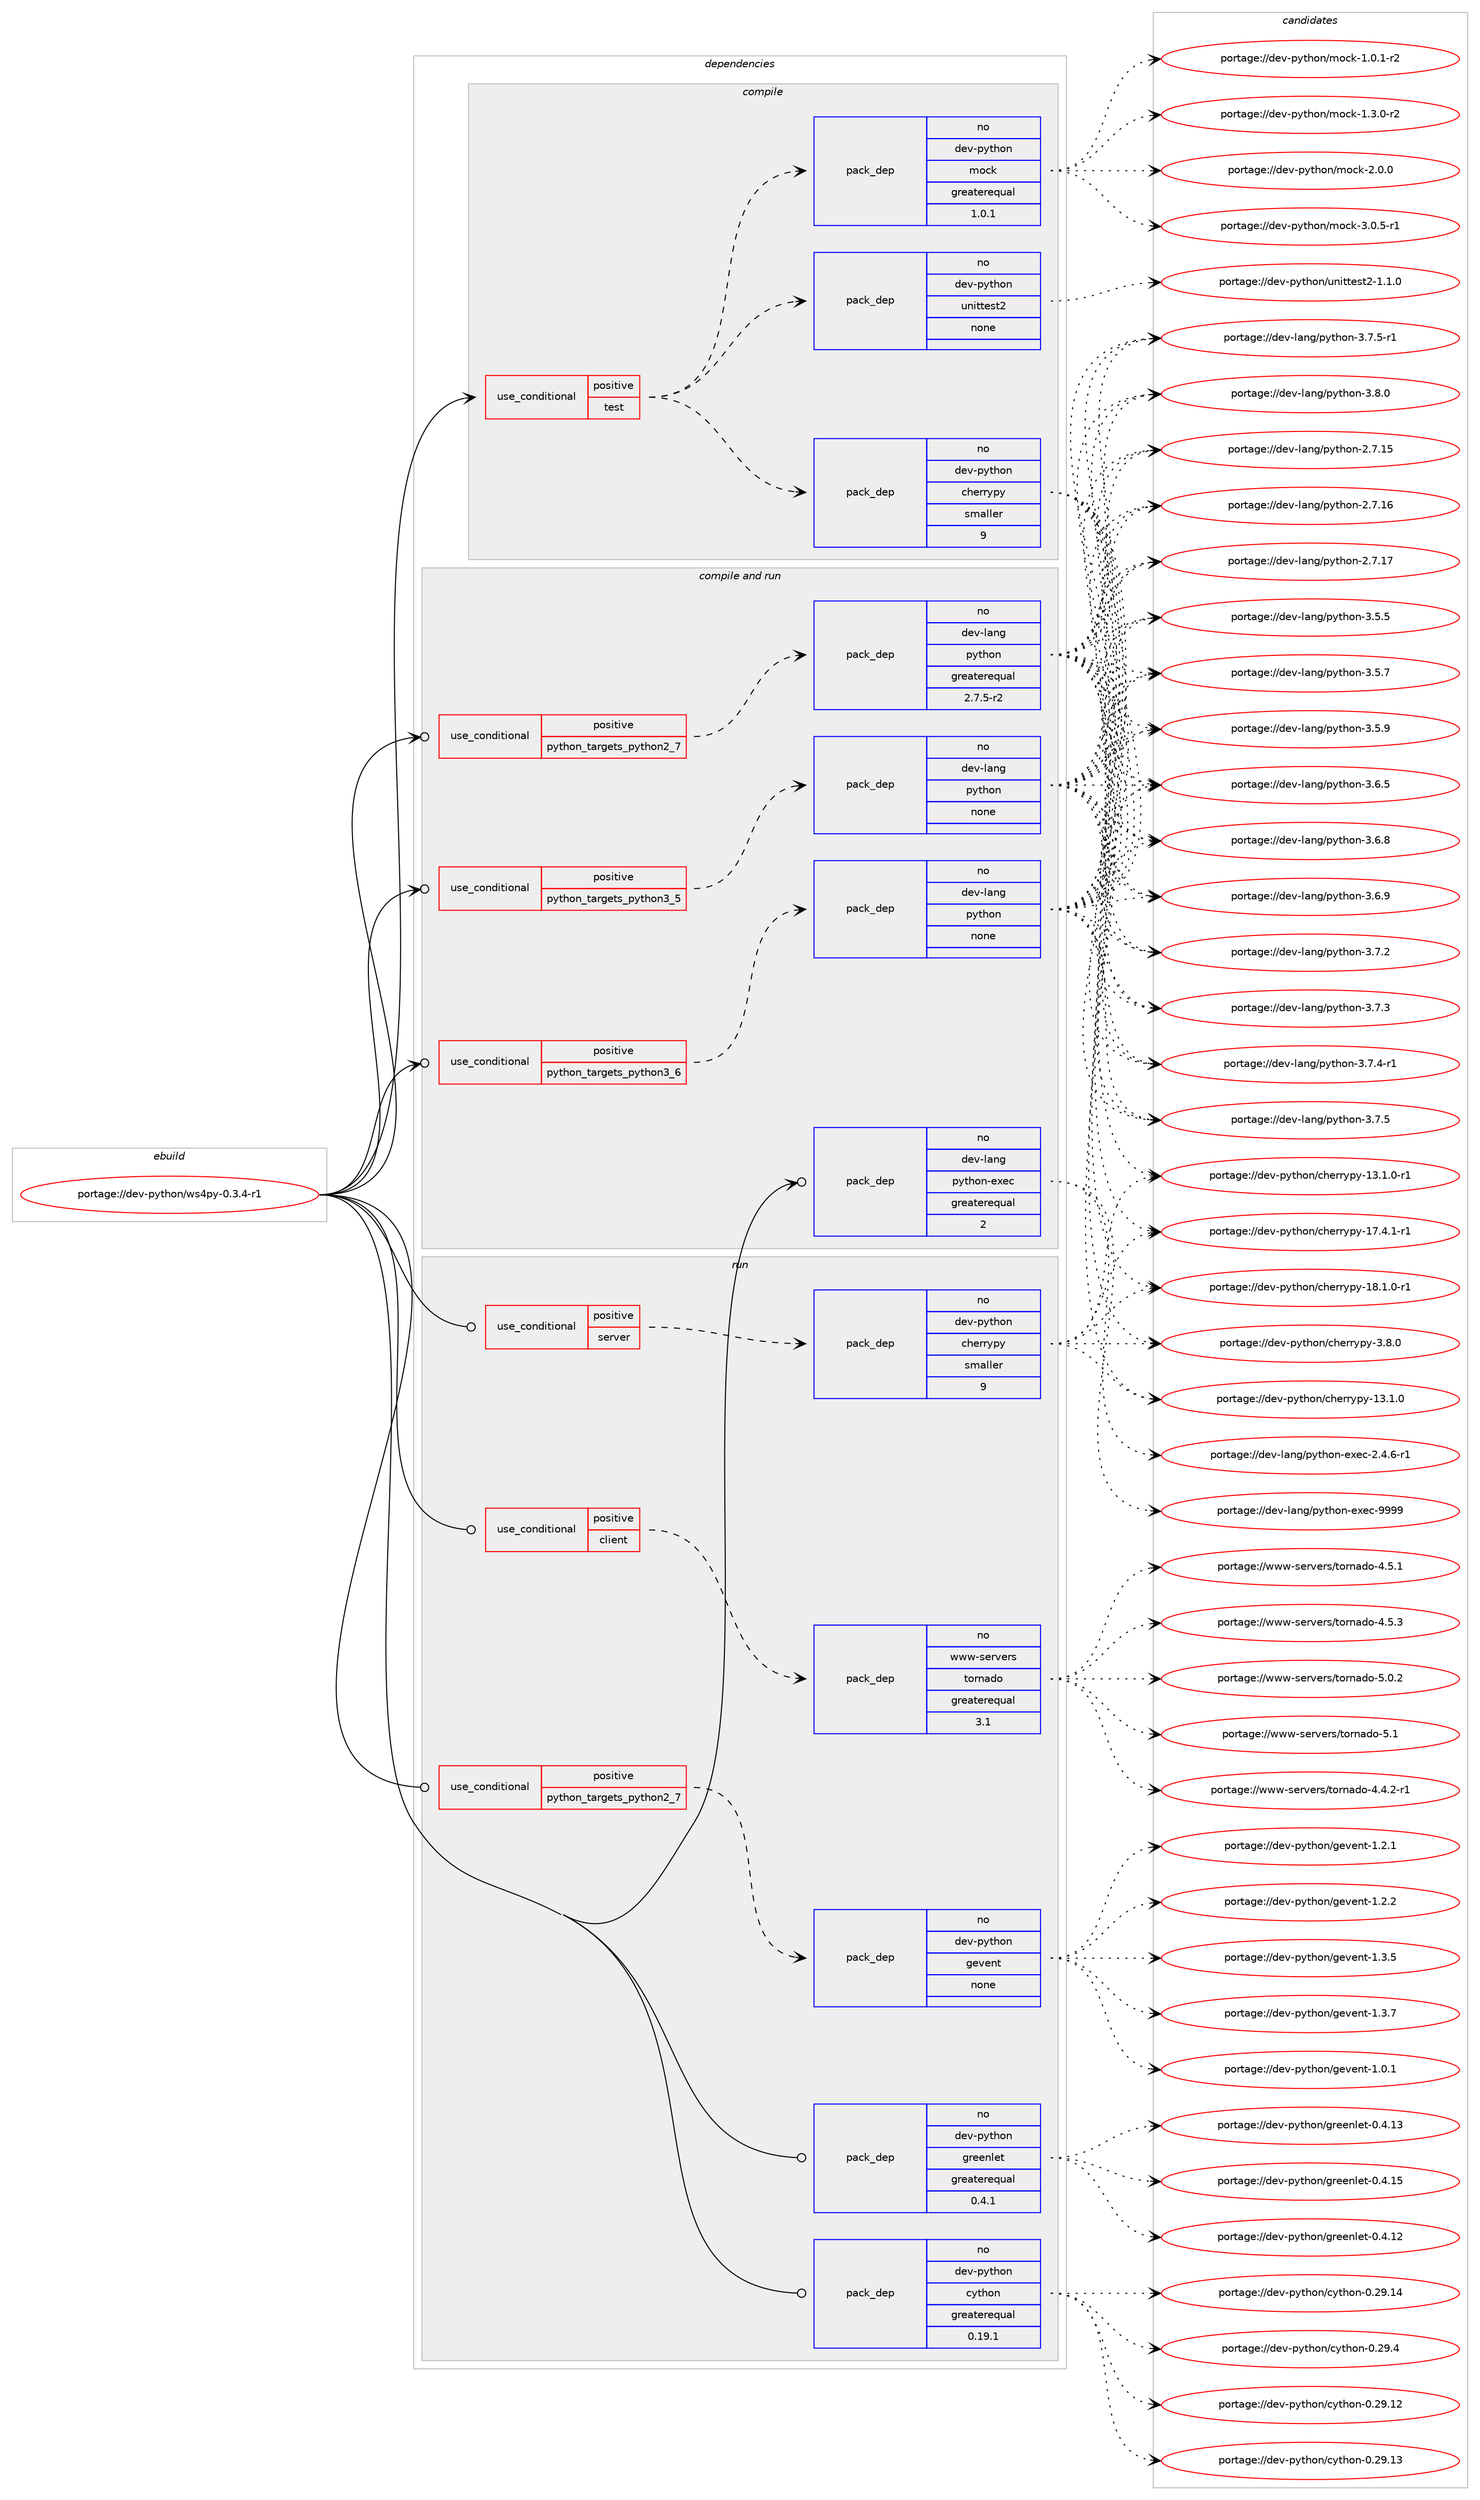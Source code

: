 digraph prolog {

# *************
# Graph options
# *************

newrank=true;
concentrate=true;
compound=true;
graph [rankdir=LR,fontname=Helvetica,fontsize=10,ranksep=1.5];#, ranksep=2.5, nodesep=0.2];
edge  [arrowhead=vee];
node  [fontname=Helvetica,fontsize=10];

# **********
# The ebuild
# **********

subgraph cluster_leftcol {
color=gray;
rank=same;
label=<<i>ebuild</i>>;
id [label="portage://dev-python/ws4py-0.3.4-r1", color=red, width=4, href="../dev-python/ws4py-0.3.4-r1.svg"];
}

# ****************
# The dependencies
# ****************

subgraph cluster_midcol {
color=gray;
label=<<i>dependencies</i>>;
subgraph cluster_compile {
fillcolor="#eeeeee";
style=filled;
label=<<i>compile</i>>;
subgraph cond40843 {
dependency179170 [label=<<TABLE BORDER="0" CELLBORDER="1" CELLSPACING="0" CELLPADDING="4"><TR><TD ROWSPAN="3" CELLPADDING="10">use_conditional</TD></TR><TR><TD>positive</TD></TR><TR><TD>test</TD></TR></TABLE>>, shape=none, color=red];
subgraph pack134916 {
dependency179171 [label=<<TABLE BORDER="0" CELLBORDER="1" CELLSPACING="0" CELLPADDING="4" WIDTH="220"><TR><TD ROWSPAN="6" CELLPADDING="30">pack_dep</TD></TR><TR><TD WIDTH="110">no</TD></TR><TR><TD>dev-python</TD></TR><TR><TD>cherrypy</TD></TR><TR><TD>smaller</TD></TR><TR><TD>9</TD></TR></TABLE>>, shape=none, color=blue];
}
dependency179170:e -> dependency179171:w [weight=20,style="dashed",arrowhead="vee"];
subgraph pack134917 {
dependency179172 [label=<<TABLE BORDER="0" CELLBORDER="1" CELLSPACING="0" CELLPADDING="4" WIDTH="220"><TR><TD ROWSPAN="6" CELLPADDING="30">pack_dep</TD></TR><TR><TD WIDTH="110">no</TD></TR><TR><TD>dev-python</TD></TR><TR><TD>unittest2</TD></TR><TR><TD>none</TD></TR><TR><TD></TD></TR></TABLE>>, shape=none, color=blue];
}
dependency179170:e -> dependency179172:w [weight=20,style="dashed",arrowhead="vee"];
subgraph pack134918 {
dependency179173 [label=<<TABLE BORDER="0" CELLBORDER="1" CELLSPACING="0" CELLPADDING="4" WIDTH="220"><TR><TD ROWSPAN="6" CELLPADDING="30">pack_dep</TD></TR><TR><TD WIDTH="110">no</TD></TR><TR><TD>dev-python</TD></TR><TR><TD>mock</TD></TR><TR><TD>greaterequal</TD></TR><TR><TD>1.0.1</TD></TR></TABLE>>, shape=none, color=blue];
}
dependency179170:e -> dependency179173:w [weight=20,style="dashed",arrowhead="vee"];
}
id:e -> dependency179170:w [weight=20,style="solid",arrowhead="vee"];
}
subgraph cluster_compileandrun {
fillcolor="#eeeeee";
style=filled;
label=<<i>compile and run</i>>;
subgraph cond40844 {
dependency179174 [label=<<TABLE BORDER="0" CELLBORDER="1" CELLSPACING="0" CELLPADDING="4"><TR><TD ROWSPAN="3" CELLPADDING="10">use_conditional</TD></TR><TR><TD>positive</TD></TR><TR><TD>python_targets_python2_7</TD></TR></TABLE>>, shape=none, color=red];
subgraph pack134919 {
dependency179175 [label=<<TABLE BORDER="0" CELLBORDER="1" CELLSPACING="0" CELLPADDING="4" WIDTH="220"><TR><TD ROWSPAN="6" CELLPADDING="30">pack_dep</TD></TR><TR><TD WIDTH="110">no</TD></TR><TR><TD>dev-lang</TD></TR><TR><TD>python</TD></TR><TR><TD>greaterequal</TD></TR><TR><TD>2.7.5-r2</TD></TR></TABLE>>, shape=none, color=blue];
}
dependency179174:e -> dependency179175:w [weight=20,style="dashed",arrowhead="vee"];
}
id:e -> dependency179174:w [weight=20,style="solid",arrowhead="odotvee"];
subgraph cond40845 {
dependency179176 [label=<<TABLE BORDER="0" CELLBORDER="1" CELLSPACING="0" CELLPADDING="4"><TR><TD ROWSPAN="3" CELLPADDING="10">use_conditional</TD></TR><TR><TD>positive</TD></TR><TR><TD>python_targets_python3_5</TD></TR></TABLE>>, shape=none, color=red];
subgraph pack134920 {
dependency179177 [label=<<TABLE BORDER="0" CELLBORDER="1" CELLSPACING="0" CELLPADDING="4" WIDTH="220"><TR><TD ROWSPAN="6" CELLPADDING="30">pack_dep</TD></TR><TR><TD WIDTH="110">no</TD></TR><TR><TD>dev-lang</TD></TR><TR><TD>python</TD></TR><TR><TD>none</TD></TR><TR><TD></TD></TR></TABLE>>, shape=none, color=blue];
}
dependency179176:e -> dependency179177:w [weight=20,style="dashed",arrowhead="vee"];
}
id:e -> dependency179176:w [weight=20,style="solid",arrowhead="odotvee"];
subgraph cond40846 {
dependency179178 [label=<<TABLE BORDER="0" CELLBORDER="1" CELLSPACING="0" CELLPADDING="4"><TR><TD ROWSPAN="3" CELLPADDING="10">use_conditional</TD></TR><TR><TD>positive</TD></TR><TR><TD>python_targets_python3_6</TD></TR></TABLE>>, shape=none, color=red];
subgraph pack134921 {
dependency179179 [label=<<TABLE BORDER="0" CELLBORDER="1" CELLSPACING="0" CELLPADDING="4" WIDTH="220"><TR><TD ROWSPAN="6" CELLPADDING="30">pack_dep</TD></TR><TR><TD WIDTH="110">no</TD></TR><TR><TD>dev-lang</TD></TR><TR><TD>python</TD></TR><TR><TD>none</TD></TR><TR><TD></TD></TR></TABLE>>, shape=none, color=blue];
}
dependency179178:e -> dependency179179:w [weight=20,style="dashed",arrowhead="vee"];
}
id:e -> dependency179178:w [weight=20,style="solid",arrowhead="odotvee"];
subgraph pack134922 {
dependency179180 [label=<<TABLE BORDER="0" CELLBORDER="1" CELLSPACING="0" CELLPADDING="4" WIDTH="220"><TR><TD ROWSPAN="6" CELLPADDING="30">pack_dep</TD></TR><TR><TD WIDTH="110">no</TD></TR><TR><TD>dev-lang</TD></TR><TR><TD>python-exec</TD></TR><TR><TD>greaterequal</TD></TR><TR><TD>2</TD></TR></TABLE>>, shape=none, color=blue];
}
id:e -> dependency179180:w [weight=20,style="solid",arrowhead="odotvee"];
}
subgraph cluster_run {
fillcolor="#eeeeee";
style=filled;
label=<<i>run</i>>;
subgraph cond40847 {
dependency179181 [label=<<TABLE BORDER="0" CELLBORDER="1" CELLSPACING="0" CELLPADDING="4"><TR><TD ROWSPAN="3" CELLPADDING="10">use_conditional</TD></TR><TR><TD>positive</TD></TR><TR><TD>client</TD></TR></TABLE>>, shape=none, color=red];
subgraph pack134923 {
dependency179182 [label=<<TABLE BORDER="0" CELLBORDER="1" CELLSPACING="0" CELLPADDING="4" WIDTH="220"><TR><TD ROWSPAN="6" CELLPADDING="30">pack_dep</TD></TR><TR><TD WIDTH="110">no</TD></TR><TR><TD>www-servers</TD></TR><TR><TD>tornado</TD></TR><TR><TD>greaterequal</TD></TR><TR><TD>3.1</TD></TR></TABLE>>, shape=none, color=blue];
}
dependency179181:e -> dependency179182:w [weight=20,style="dashed",arrowhead="vee"];
}
id:e -> dependency179181:w [weight=20,style="solid",arrowhead="odot"];
subgraph cond40848 {
dependency179183 [label=<<TABLE BORDER="0" CELLBORDER="1" CELLSPACING="0" CELLPADDING="4"><TR><TD ROWSPAN="3" CELLPADDING="10">use_conditional</TD></TR><TR><TD>positive</TD></TR><TR><TD>python_targets_python2_7</TD></TR></TABLE>>, shape=none, color=red];
subgraph pack134924 {
dependency179184 [label=<<TABLE BORDER="0" CELLBORDER="1" CELLSPACING="0" CELLPADDING="4" WIDTH="220"><TR><TD ROWSPAN="6" CELLPADDING="30">pack_dep</TD></TR><TR><TD WIDTH="110">no</TD></TR><TR><TD>dev-python</TD></TR><TR><TD>gevent</TD></TR><TR><TD>none</TD></TR><TR><TD></TD></TR></TABLE>>, shape=none, color=blue];
}
dependency179183:e -> dependency179184:w [weight=20,style="dashed",arrowhead="vee"];
}
id:e -> dependency179183:w [weight=20,style="solid",arrowhead="odot"];
subgraph cond40849 {
dependency179185 [label=<<TABLE BORDER="0" CELLBORDER="1" CELLSPACING="0" CELLPADDING="4"><TR><TD ROWSPAN="3" CELLPADDING="10">use_conditional</TD></TR><TR><TD>positive</TD></TR><TR><TD>server</TD></TR></TABLE>>, shape=none, color=red];
subgraph pack134925 {
dependency179186 [label=<<TABLE BORDER="0" CELLBORDER="1" CELLSPACING="0" CELLPADDING="4" WIDTH="220"><TR><TD ROWSPAN="6" CELLPADDING="30">pack_dep</TD></TR><TR><TD WIDTH="110">no</TD></TR><TR><TD>dev-python</TD></TR><TR><TD>cherrypy</TD></TR><TR><TD>smaller</TD></TR><TR><TD>9</TD></TR></TABLE>>, shape=none, color=blue];
}
dependency179185:e -> dependency179186:w [weight=20,style="dashed",arrowhead="vee"];
}
id:e -> dependency179185:w [weight=20,style="solid",arrowhead="odot"];
subgraph pack134926 {
dependency179187 [label=<<TABLE BORDER="0" CELLBORDER="1" CELLSPACING="0" CELLPADDING="4" WIDTH="220"><TR><TD ROWSPAN="6" CELLPADDING="30">pack_dep</TD></TR><TR><TD WIDTH="110">no</TD></TR><TR><TD>dev-python</TD></TR><TR><TD>cython</TD></TR><TR><TD>greaterequal</TD></TR><TR><TD>0.19.1</TD></TR></TABLE>>, shape=none, color=blue];
}
id:e -> dependency179187:w [weight=20,style="solid",arrowhead="odot"];
subgraph pack134927 {
dependency179188 [label=<<TABLE BORDER="0" CELLBORDER="1" CELLSPACING="0" CELLPADDING="4" WIDTH="220"><TR><TD ROWSPAN="6" CELLPADDING="30">pack_dep</TD></TR><TR><TD WIDTH="110">no</TD></TR><TR><TD>dev-python</TD></TR><TR><TD>greenlet</TD></TR><TR><TD>greaterequal</TD></TR><TR><TD>0.4.1</TD></TR></TABLE>>, shape=none, color=blue];
}
id:e -> dependency179188:w [weight=20,style="solid",arrowhead="odot"];
}
}

# **************
# The candidates
# **************

subgraph cluster_choices {
rank=same;
color=gray;
label=<<i>candidates</i>>;

subgraph choice134916 {
color=black;
nodesep=1;
choiceportage10010111845112121116104111110479910410111411412111212145495146494648 [label="portage://dev-python/cherrypy-13.1.0", color=red, width=4,href="../dev-python/cherrypy-13.1.0.svg"];
choiceportage100101118451121211161041111104799104101114114121112121454951464946484511449 [label="portage://dev-python/cherrypy-13.1.0-r1", color=red, width=4,href="../dev-python/cherrypy-13.1.0-r1.svg"];
choiceportage100101118451121211161041111104799104101114114121112121454955465246494511449 [label="portage://dev-python/cherrypy-17.4.1-r1", color=red, width=4,href="../dev-python/cherrypy-17.4.1-r1.svg"];
choiceportage100101118451121211161041111104799104101114114121112121454956464946484511449 [label="portage://dev-python/cherrypy-18.1.0-r1", color=red, width=4,href="../dev-python/cherrypy-18.1.0-r1.svg"];
choiceportage100101118451121211161041111104799104101114114121112121455146564648 [label="portage://dev-python/cherrypy-3.8.0", color=red, width=4,href="../dev-python/cherrypy-3.8.0.svg"];
dependency179171:e -> choiceportage10010111845112121116104111110479910410111411412111212145495146494648:w [style=dotted,weight="100"];
dependency179171:e -> choiceportage100101118451121211161041111104799104101114114121112121454951464946484511449:w [style=dotted,weight="100"];
dependency179171:e -> choiceportage100101118451121211161041111104799104101114114121112121454955465246494511449:w [style=dotted,weight="100"];
dependency179171:e -> choiceportage100101118451121211161041111104799104101114114121112121454956464946484511449:w [style=dotted,weight="100"];
dependency179171:e -> choiceportage100101118451121211161041111104799104101114114121112121455146564648:w [style=dotted,weight="100"];
}
subgraph choice134917 {
color=black;
nodesep=1;
choiceportage100101118451121211161041111104711711010511611610111511650454946494648 [label="portage://dev-python/unittest2-1.1.0", color=red, width=4,href="../dev-python/unittest2-1.1.0.svg"];
dependency179172:e -> choiceportage100101118451121211161041111104711711010511611610111511650454946494648:w [style=dotted,weight="100"];
}
subgraph choice134918 {
color=black;
nodesep=1;
choiceportage1001011184511212111610411111047109111991074549464846494511450 [label="portage://dev-python/mock-1.0.1-r2", color=red, width=4,href="../dev-python/mock-1.0.1-r2.svg"];
choiceportage1001011184511212111610411111047109111991074549465146484511450 [label="portage://dev-python/mock-1.3.0-r2", color=red, width=4,href="../dev-python/mock-1.3.0-r2.svg"];
choiceportage100101118451121211161041111104710911199107455046484648 [label="portage://dev-python/mock-2.0.0", color=red, width=4,href="../dev-python/mock-2.0.0.svg"];
choiceportage1001011184511212111610411111047109111991074551464846534511449 [label="portage://dev-python/mock-3.0.5-r1", color=red, width=4,href="../dev-python/mock-3.0.5-r1.svg"];
dependency179173:e -> choiceportage1001011184511212111610411111047109111991074549464846494511450:w [style=dotted,weight="100"];
dependency179173:e -> choiceportage1001011184511212111610411111047109111991074549465146484511450:w [style=dotted,weight="100"];
dependency179173:e -> choiceportage100101118451121211161041111104710911199107455046484648:w [style=dotted,weight="100"];
dependency179173:e -> choiceportage1001011184511212111610411111047109111991074551464846534511449:w [style=dotted,weight="100"];
}
subgraph choice134919 {
color=black;
nodesep=1;
choiceportage10010111845108971101034711212111610411111045504655464953 [label="portage://dev-lang/python-2.7.15", color=red, width=4,href="../dev-lang/python-2.7.15.svg"];
choiceportage10010111845108971101034711212111610411111045504655464954 [label="portage://dev-lang/python-2.7.16", color=red, width=4,href="../dev-lang/python-2.7.16.svg"];
choiceportage10010111845108971101034711212111610411111045504655464955 [label="portage://dev-lang/python-2.7.17", color=red, width=4,href="../dev-lang/python-2.7.17.svg"];
choiceportage100101118451089711010347112121116104111110455146534653 [label="portage://dev-lang/python-3.5.5", color=red, width=4,href="../dev-lang/python-3.5.5.svg"];
choiceportage100101118451089711010347112121116104111110455146534655 [label="portage://dev-lang/python-3.5.7", color=red, width=4,href="../dev-lang/python-3.5.7.svg"];
choiceportage100101118451089711010347112121116104111110455146534657 [label="portage://dev-lang/python-3.5.9", color=red, width=4,href="../dev-lang/python-3.5.9.svg"];
choiceportage100101118451089711010347112121116104111110455146544653 [label="portage://dev-lang/python-3.6.5", color=red, width=4,href="../dev-lang/python-3.6.5.svg"];
choiceportage100101118451089711010347112121116104111110455146544656 [label="portage://dev-lang/python-3.6.8", color=red, width=4,href="../dev-lang/python-3.6.8.svg"];
choiceportage100101118451089711010347112121116104111110455146544657 [label="portage://dev-lang/python-3.6.9", color=red, width=4,href="../dev-lang/python-3.6.9.svg"];
choiceportage100101118451089711010347112121116104111110455146554650 [label="portage://dev-lang/python-3.7.2", color=red, width=4,href="../dev-lang/python-3.7.2.svg"];
choiceportage100101118451089711010347112121116104111110455146554651 [label="portage://dev-lang/python-3.7.3", color=red, width=4,href="../dev-lang/python-3.7.3.svg"];
choiceportage1001011184510897110103471121211161041111104551465546524511449 [label="portage://dev-lang/python-3.7.4-r1", color=red, width=4,href="../dev-lang/python-3.7.4-r1.svg"];
choiceportage100101118451089711010347112121116104111110455146554653 [label="portage://dev-lang/python-3.7.5", color=red, width=4,href="../dev-lang/python-3.7.5.svg"];
choiceportage1001011184510897110103471121211161041111104551465546534511449 [label="portage://dev-lang/python-3.7.5-r1", color=red, width=4,href="../dev-lang/python-3.7.5-r1.svg"];
choiceportage100101118451089711010347112121116104111110455146564648 [label="portage://dev-lang/python-3.8.0", color=red, width=4,href="../dev-lang/python-3.8.0.svg"];
dependency179175:e -> choiceportage10010111845108971101034711212111610411111045504655464953:w [style=dotted,weight="100"];
dependency179175:e -> choiceportage10010111845108971101034711212111610411111045504655464954:w [style=dotted,weight="100"];
dependency179175:e -> choiceportage10010111845108971101034711212111610411111045504655464955:w [style=dotted,weight="100"];
dependency179175:e -> choiceportage100101118451089711010347112121116104111110455146534653:w [style=dotted,weight="100"];
dependency179175:e -> choiceportage100101118451089711010347112121116104111110455146534655:w [style=dotted,weight="100"];
dependency179175:e -> choiceportage100101118451089711010347112121116104111110455146534657:w [style=dotted,weight="100"];
dependency179175:e -> choiceportage100101118451089711010347112121116104111110455146544653:w [style=dotted,weight="100"];
dependency179175:e -> choiceportage100101118451089711010347112121116104111110455146544656:w [style=dotted,weight="100"];
dependency179175:e -> choiceportage100101118451089711010347112121116104111110455146544657:w [style=dotted,weight="100"];
dependency179175:e -> choiceportage100101118451089711010347112121116104111110455146554650:w [style=dotted,weight="100"];
dependency179175:e -> choiceportage100101118451089711010347112121116104111110455146554651:w [style=dotted,weight="100"];
dependency179175:e -> choiceportage1001011184510897110103471121211161041111104551465546524511449:w [style=dotted,weight="100"];
dependency179175:e -> choiceportage100101118451089711010347112121116104111110455146554653:w [style=dotted,weight="100"];
dependency179175:e -> choiceportage1001011184510897110103471121211161041111104551465546534511449:w [style=dotted,weight="100"];
dependency179175:e -> choiceportage100101118451089711010347112121116104111110455146564648:w [style=dotted,weight="100"];
}
subgraph choice134920 {
color=black;
nodesep=1;
choiceportage10010111845108971101034711212111610411111045504655464953 [label="portage://dev-lang/python-2.7.15", color=red, width=4,href="../dev-lang/python-2.7.15.svg"];
choiceportage10010111845108971101034711212111610411111045504655464954 [label="portage://dev-lang/python-2.7.16", color=red, width=4,href="../dev-lang/python-2.7.16.svg"];
choiceportage10010111845108971101034711212111610411111045504655464955 [label="portage://dev-lang/python-2.7.17", color=red, width=4,href="../dev-lang/python-2.7.17.svg"];
choiceportage100101118451089711010347112121116104111110455146534653 [label="portage://dev-lang/python-3.5.5", color=red, width=4,href="../dev-lang/python-3.5.5.svg"];
choiceportage100101118451089711010347112121116104111110455146534655 [label="portage://dev-lang/python-3.5.7", color=red, width=4,href="../dev-lang/python-3.5.7.svg"];
choiceportage100101118451089711010347112121116104111110455146534657 [label="portage://dev-lang/python-3.5.9", color=red, width=4,href="../dev-lang/python-3.5.9.svg"];
choiceportage100101118451089711010347112121116104111110455146544653 [label="portage://dev-lang/python-3.6.5", color=red, width=4,href="../dev-lang/python-3.6.5.svg"];
choiceportage100101118451089711010347112121116104111110455146544656 [label="portage://dev-lang/python-3.6.8", color=red, width=4,href="../dev-lang/python-3.6.8.svg"];
choiceportage100101118451089711010347112121116104111110455146544657 [label="portage://dev-lang/python-3.6.9", color=red, width=4,href="../dev-lang/python-3.6.9.svg"];
choiceportage100101118451089711010347112121116104111110455146554650 [label="portage://dev-lang/python-3.7.2", color=red, width=4,href="../dev-lang/python-3.7.2.svg"];
choiceportage100101118451089711010347112121116104111110455146554651 [label="portage://dev-lang/python-3.7.3", color=red, width=4,href="../dev-lang/python-3.7.3.svg"];
choiceportage1001011184510897110103471121211161041111104551465546524511449 [label="portage://dev-lang/python-3.7.4-r1", color=red, width=4,href="../dev-lang/python-3.7.4-r1.svg"];
choiceportage100101118451089711010347112121116104111110455146554653 [label="portage://dev-lang/python-3.7.5", color=red, width=4,href="../dev-lang/python-3.7.5.svg"];
choiceportage1001011184510897110103471121211161041111104551465546534511449 [label="portage://dev-lang/python-3.7.5-r1", color=red, width=4,href="../dev-lang/python-3.7.5-r1.svg"];
choiceportage100101118451089711010347112121116104111110455146564648 [label="portage://dev-lang/python-3.8.0", color=red, width=4,href="../dev-lang/python-3.8.0.svg"];
dependency179177:e -> choiceportage10010111845108971101034711212111610411111045504655464953:w [style=dotted,weight="100"];
dependency179177:e -> choiceportage10010111845108971101034711212111610411111045504655464954:w [style=dotted,weight="100"];
dependency179177:e -> choiceportage10010111845108971101034711212111610411111045504655464955:w [style=dotted,weight="100"];
dependency179177:e -> choiceportage100101118451089711010347112121116104111110455146534653:w [style=dotted,weight="100"];
dependency179177:e -> choiceportage100101118451089711010347112121116104111110455146534655:w [style=dotted,weight="100"];
dependency179177:e -> choiceportage100101118451089711010347112121116104111110455146534657:w [style=dotted,weight="100"];
dependency179177:e -> choiceportage100101118451089711010347112121116104111110455146544653:w [style=dotted,weight="100"];
dependency179177:e -> choiceportage100101118451089711010347112121116104111110455146544656:w [style=dotted,weight="100"];
dependency179177:e -> choiceportage100101118451089711010347112121116104111110455146544657:w [style=dotted,weight="100"];
dependency179177:e -> choiceportage100101118451089711010347112121116104111110455146554650:w [style=dotted,weight="100"];
dependency179177:e -> choiceportage100101118451089711010347112121116104111110455146554651:w [style=dotted,weight="100"];
dependency179177:e -> choiceportage1001011184510897110103471121211161041111104551465546524511449:w [style=dotted,weight="100"];
dependency179177:e -> choiceportage100101118451089711010347112121116104111110455146554653:w [style=dotted,weight="100"];
dependency179177:e -> choiceportage1001011184510897110103471121211161041111104551465546534511449:w [style=dotted,weight="100"];
dependency179177:e -> choiceportage100101118451089711010347112121116104111110455146564648:w [style=dotted,weight="100"];
}
subgraph choice134921 {
color=black;
nodesep=1;
choiceportage10010111845108971101034711212111610411111045504655464953 [label="portage://dev-lang/python-2.7.15", color=red, width=4,href="../dev-lang/python-2.7.15.svg"];
choiceportage10010111845108971101034711212111610411111045504655464954 [label="portage://dev-lang/python-2.7.16", color=red, width=4,href="../dev-lang/python-2.7.16.svg"];
choiceportage10010111845108971101034711212111610411111045504655464955 [label="portage://dev-lang/python-2.7.17", color=red, width=4,href="../dev-lang/python-2.7.17.svg"];
choiceportage100101118451089711010347112121116104111110455146534653 [label="portage://dev-lang/python-3.5.5", color=red, width=4,href="../dev-lang/python-3.5.5.svg"];
choiceportage100101118451089711010347112121116104111110455146534655 [label="portage://dev-lang/python-3.5.7", color=red, width=4,href="../dev-lang/python-3.5.7.svg"];
choiceportage100101118451089711010347112121116104111110455146534657 [label="portage://dev-lang/python-3.5.9", color=red, width=4,href="../dev-lang/python-3.5.9.svg"];
choiceportage100101118451089711010347112121116104111110455146544653 [label="portage://dev-lang/python-3.6.5", color=red, width=4,href="../dev-lang/python-3.6.5.svg"];
choiceportage100101118451089711010347112121116104111110455146544656 [label="portage://dev-lang/python-3.6.8", color=red, width=4,href="../dev-lang/python-3.6.8.svg"];
choiceportage100101118451089711010347112121116104111110455146544657 [label="portage://dev-lang/python-3.6.9", color=red, width=4,href="../dev-lang/python-3.6.9.svg"];
choiceportage100101118451089711010347112121116104111110455146554650 [label="portage://dev-lang/python-3.7.2", color=red, width=4,href="../dev-lang/python-3.7.2.svg"];
choiceportage100101118451089711010347112121116104111110455146554651 [label="portage://dev-lang/python-3.7.3", color=red, width=4,href="../dev-lang/python-3.7.3.svg"];
choiceportage1001011184510897110103471121211161041111104551465546524511449 [label="portage://dev-lang/python-3.7.4-r1", color=red, width=4,href="../dev-lang/python-3.7.4-r1.svg"];
choiceportage100101118451089711010347112121116104111110455146554653 [label="portage://dev-lang/python-3.7.5", color=red, width=4,href="../dev-lang/python-3.7.5.svg"];
choiceportage1001011184510897110103471121211161041111104551465546534511449 [label="portage://dev-lang/python-3.7.5-r1", color=red, width=4,href="../dev-lang/python-3.7.5-r1.svg"];
choiceportage100101118451089711010347112121116104111110455146564648 [label="portage://dev-lang/python-3.8.0", color=red, width=4,href="../dev-lang/python-3.8.0.svg"];
dependency179179:e -> choiceportage10010111845108971101034711212111610411111045504655464953:w [style=dotted,weight="100"];
dependency179179:e -> choiceportage10010111845108971101034711212111610411111045504655464954:w [style=dotted,weight="100"];
dependency179179:e -> choiceportage10010111845108971101034711212111610411111045504655464955:w [style=dotted,weight="100"];
dependency179179:e -> choiceportage100101118451089711010347112121116104111110455146534653:w [style=dotted,weight="100"];
dependency179179:e -> choiceportage100101118451089711010347112121116104111110455146534655:w [style=dotted,weight="100"];
dependency179179:e -> choiceportage100101118451089711010347112121116104111110455146534657:w [style=dotted,weight="100"];
dependency179179:e -> choiceportage100101118451089711010347112121116104111110455146544653:w [style=dotted,weight="100"];
dependency179179:e -> choiceportage100101118451089711010347112121116104111110455146544656:w [style=dotted,weight="100"];
dependency179179:e -> choiceportage100101118451089711010347112121116104111110455146544657:w [style=dotted,weight="100"];
dependency179179:e -> choiceportage100101118451089711010347112121116104111110455146554650:w [style=dotted,weight="100"];
dependency179179:e -> choiceportage100101118451089711010347112121116104111110455146554651:w [style=dotted,weight="100"];
dependency179179:e -> choiceportage1001011184510897110103471121211161041111104551465546524511449:w [style=dotted,weight="100"];
dependency179179:e -> choiceportage100101118451089711010347112121116104111110455146554653:w [style=dotted,weight="100"];
dependency179179:e -> choiceportage1001011184510897110103471121211161041111104551465546534511449:w [style=dotted,weight="100"];
dependency179179:e -> choiceportage100101118451089711010347112121116104111110455146564648:w [style=dotted,weight="100"];
}
subgraph choice134922 {
color=black;
nodesep=1;
choiceportage10010111845108971101034711212111610411111045101120101994550465246544511449 [label="portage://dev-lang/python-exec-2.4.6-r1", color=red, width=4,href="../dev-lang/python-exec-2.4.6-r1.svg"];
choiceportage10010111845108971101034711212111610411111045101120101994557575757 [label="portage://dev-lang/python-exec-9999", color=red, width=4,href="../dev-lang/python-exec-9999.svg"];
dependency179180:e -> choiceportage10010111845108971101034711212111610411111045101120101994550465246544511449:w [style=dotted,weight="100"];
dependency179180:e -> choiceportage10010111845108971101034711212111610411111045101120101994557575757:w [style=dotted,weight="100"];
}
subgraph choice134923 {
color=black;
nodesep=1;
choiceportage1191191194511510111411810111411547116111114110971001114552465246504511449 [label="portage://www-servers/tornado-4.4.2-r1", color=red, width=4,href="../www-servers/tornado-4.4.2-r1.svg"];
choiceportage119119119451151011141181011141154711611111411097100111455246534649 [label="portage://www-servers/tornado-4.5.1", color=red, width=4,href="../www-servers/tornado-4.5.1.svg"];
choiceportage119119119451151011141181011141154711611111411097100111455246534651 [label="portage://www-servers/tornado-4.5.3", color=red, width=4,href="../www-servers/tornado-4.5.3.svg"];
choiceportage119119119451151011141181011141154711611111411097100111455346484650 [label="portage://www-servers/tornado-5.0.2", color=red, width=4,href="../www-servers/tornado-5.0.2.svg"];
choiceportage11911911945115101114118101114115471161111141109710011145534649 [label="portage://www-servers/tornado-5.1", color=red, width=4,href="../www-servers/tornado-5.1.svg"];
dependency179182:e -> choiceportage1191191194511510111411810111411547116111114110971001114552465246504511449:w [style=dotted,weight="100"];
dependency179182:e -> choiceportage119119119451151011141181011141154711611111411097100111455246534649:w [style=dotted,weight="100"];
dependency179182:e -> choiceportage119119119451151011141181011141154711611111411097100111455246534651:w [style=dotted,weight="100"];
dependency179182:e -> choiceportage119119119451151011141181011141154711611111411097100111455346484650:w [style=dotted,weight="100"];
dependency179182:e -> choiceportage11911911945115101114118101114115471161111141109710011145534649:w [style=dotted,weight="100"];
}
subgraph choice134924 {
color=black;
nodesep=1;
choiceportage1001011184511212111610411111047103101118101110116454946484649 [label="portage://dev-python/gevent-1.0.1", color=red, width=4,href="../dev-python/gevent-1.0.1.svg"];
choiceportage1001011184511212111610411111047103101118101110116454946504649 [label="portage://dev-python/gevent-1.2.1", color=red, width=4,href="../dev-python/gevent-1.2.1.svg"];
choiceportage1001011184511212111610411111047103101118101110116454946504650 [label="portage://dev-python/gevent-1.2.2", color=red, width=4,href="../dev-python/gevent-1.2.2.svg"];
choiceportage1001011184511212111610411111047103101118101110116454946514653 [label="portage://dev-python/gevent-1.3.5", color=red, width=4,href="../dev-python/gevent-1.3.5.svg"];
choiceportage1001011184511212111610411111047103101118101110116454946514655 [label="portage://dev-python/gevent-1.3.7", color=red, width=4,href="../dev-python/gevent-1.3.7.svg"];
dependency179184:e -> choiceportage1001011184511212111610411111047103101118101110116454946484649:w [style=dotted,weight="100"];
dependency179184:e -> choiceportage1001011184511212111610411111047103101118101110116454946504649:w [style=dotted,weight="100"];
dependency179184:e -> choiceportage1001011184511212111610411111047103101118101110116454946504650:w [style=dotted,weight="100"];
dependency179184:e -> choiceportage1001011184511212111610411111047103101118101110116454946514653:w [style=dotted,weight="100"];
dependency179184:e -> choiceportage1001011184511212111610411111047103101118101110116454946514655:w [style=dotted,weight="100"];
}
subgraph choice134925 {
color=black;
nodesep=1;
choiceportage10010111845112121116104111110479910410111411412111212145495146494648 [label="portage://dev-python/cherrypy-13.1.0", color=red, width=4,href="../dev-python/cherrypy-13.1.0.svg"];
choiceportage100101118451121211161041111104799104101114114121112121454951464946484511449 [label="portage://dev-python/cherrypy-13.1.0-r1", color=red, width=4,href="../dev-python/cherrypy-13.1.0-r1.svg"];
choiceportage100101118451121211161041111104799104101114114121112121454955465246494511449 [label="portage://dev-python/cherrypy-17.4.1-r1", color=red, width=4,href="../dev-python/cherrypy-17.4.1-r1.svg"];
choiceportage100101118451121211161041111104799104101114114121112121454956464946484511449 [label="portage://dev-python/cherrypy-18.1.0-r1", color=red, width=4,href="../dev-python/cherrypy-18.1.0-r1.svg"];
choiceportage100101118451121211161041111104799104101114114121112121455146564648 [label="portage://dev-python/cherrypy-3.8.0", color=red, width=4,href="../dev-python/cherrypy-3.8.0.svg"];
dependency179186:e -> choiceportage10010111845112121116104111110479910410111411412111212145495146494648:w [style=dotted,weight="100"];
dependency179186:e -> choiceportage100101118451121211161041111104799104101114114121112121454951464946484511449:w [style=dotted,weight="100"];
dependency179186:e -> choiceportage100101118451121211161041111104799104101114114121112121454955465246494511449:w [style=dotted,weight="100"];
dependency179186:e -> choiceportage100101118451121211161041111104799104101114114121112121454956464946484511449:w [style=dotted,weight="100"];
dependency179186:e -> choiceportage100101118451121211161041111104799104101114114121112121455146564648:w [style=dotted,weight="100"];
}
subgraph choice134926 {
color=black;
nodesep=1;
choiceportage1001011184511212111610411111047991211161041111104548465057464950 [label="portage://dev-python/cython-0.29.12", color=red, width=4,href="../dev-python/cython-0.29.12.svg"];
choiceportage1001011184511212111610411111047991211161041111104548465057464951 [label="portage://dev-python/cython-0.29.13", color=red, width=4,href="../dev-python/cython-0.29.13.svg"];
choiceportage1001011184511212111610411111047991211161041111104548465057464952 [label="portage://dev-python/cython-0.29.14", color=red, width=4,href="../dev-python/cython-0.29.14.svg"];
choiceportage10010111845112121116104111110479912111610411111045484650574652 [label="portage://dev-python/cython-0.29.4", color=red, width=4,href="../dev-python/cython-0.29.4.svg"];
dependency179187:e -> choiceportage1001011184511212111610411111047991211161041111104548465057464950:w [style=dotted,weight="100"];
dependency179187:e -> choiceportage1001011184511212111610411111047991211161041111104548465057464951:w [style=dotted,weight="100"];
dependency179187:e -> choiceportage1001011184511212111610411111047991211161041111104548465057464952:w [style=dotted,weight="100"];
dependency179187:e -> choiceportage10010111845112121116104111110479912111610411111045484650574652:w [style=dotted,weight="100"];
}
subgraph choice134927 {
color=black;
nodesep=1;
choiceportage100101118451121211161041111104710311410110111010810111645484652464950 [label="portage://dev-python/greenlet-0.4.12", color=red, width=4,href="../dev-python/greenlet-0.4.12.svg"];
choiceportage100101118451121211161041111104710311410110111010810111645484652464951 [label="portage://dev-python/greenlet-0.4.13", color=red, width=4,href="../dev-python/greenlet-0.4.13.svg"];
choiceportage100101118451121211161041111104710311410110111010810111645484652464953 [label="portage://dev-python/greenlet-0.4.15", color=red, width=4,href="../dev-python/greenlet-0.4.15.svg"];
dependency179188:e -> choiceportage100101118451121211161041111104710311410110111010810111645484652464950:w [style=dotted,weight="100"];
dependency179188:e -> choiceportage100101118451121211161041111104710311410110111010810111645484652464951:w [style=dotted,weight="100"];
dependency179188:e -> choiceportage100101118451121211161041111104710311410110111010810111645484652464953:w [style=dotted,weight="100"];
}
}

}
